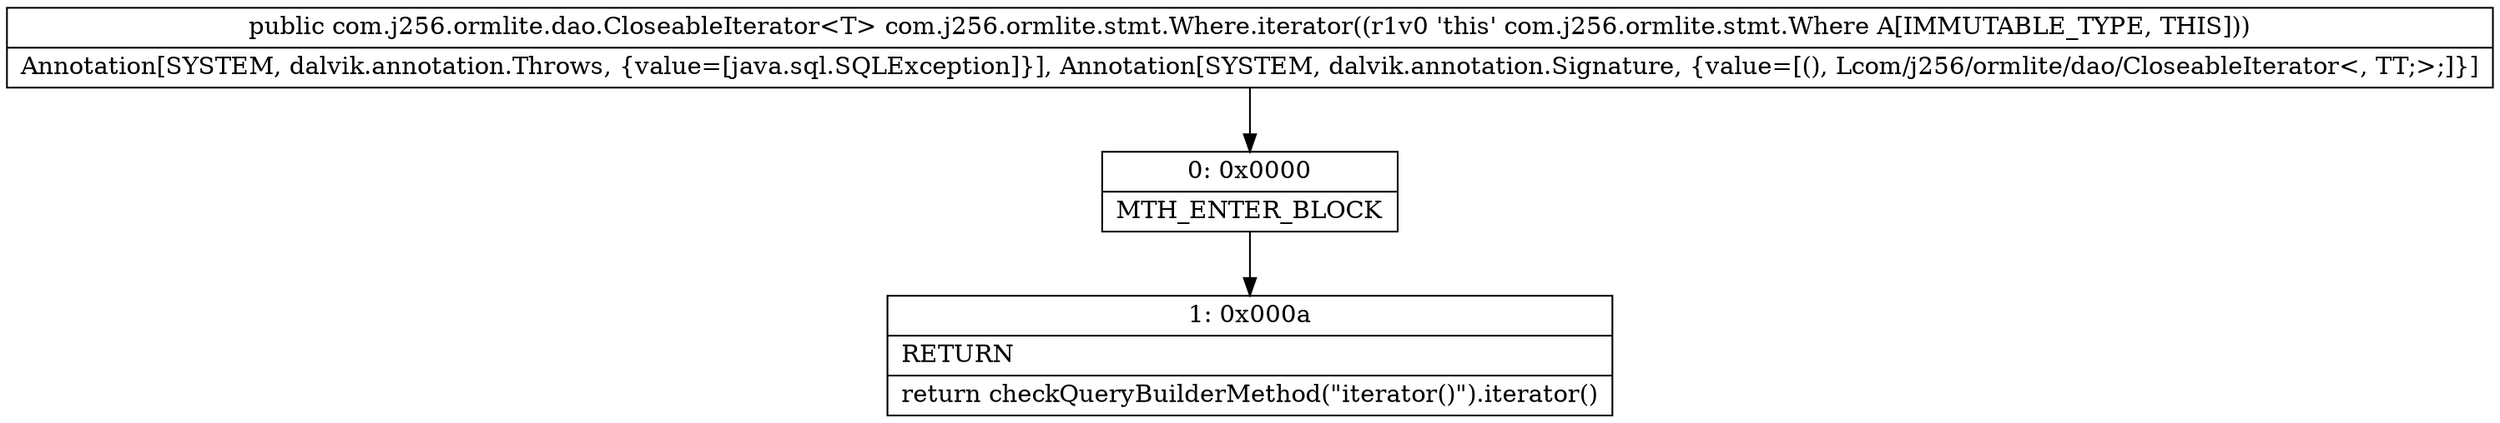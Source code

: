 digraph "CFG forcom.j256.ormlite.stmt.Where.iterator()Lcom\/j256\/ormlite\/dao\/CloseableIterator;" {
Node_0 [shape=record,label="{0\:\ 0x0000|MTH_ENTER_BLOCK\l}"];
Node_1 [shape=record,label="{1\:\ 0x000a|RETURN\l|return checkQueryBuilderMethod(\"iterator()\").iterator()\l}"];
MethodNode[shape=record,label="{public com.j256.ormlite.dao.CloseableIterator\<T\> com.j256.ormlite.stmt.Where.iterator((r1v0 'this' com.j256.ormlite.stmt.Where A[IMMUTABLE_TYPE, THIS]))  | Annotation[SYSTEM, dalvik.annotation.Throws, \{value=[java.sql.SQLException]\}], Annotation[SYSTEM, dalvik.annotation.Signature, \{value=[(), Lcom\/j256\/ormlite\/dao\/CloseableIterator\<, TT;\>;]\}]\l}"];
MethodNode -> Node_0;
Node_0 -> Node_1;
}

